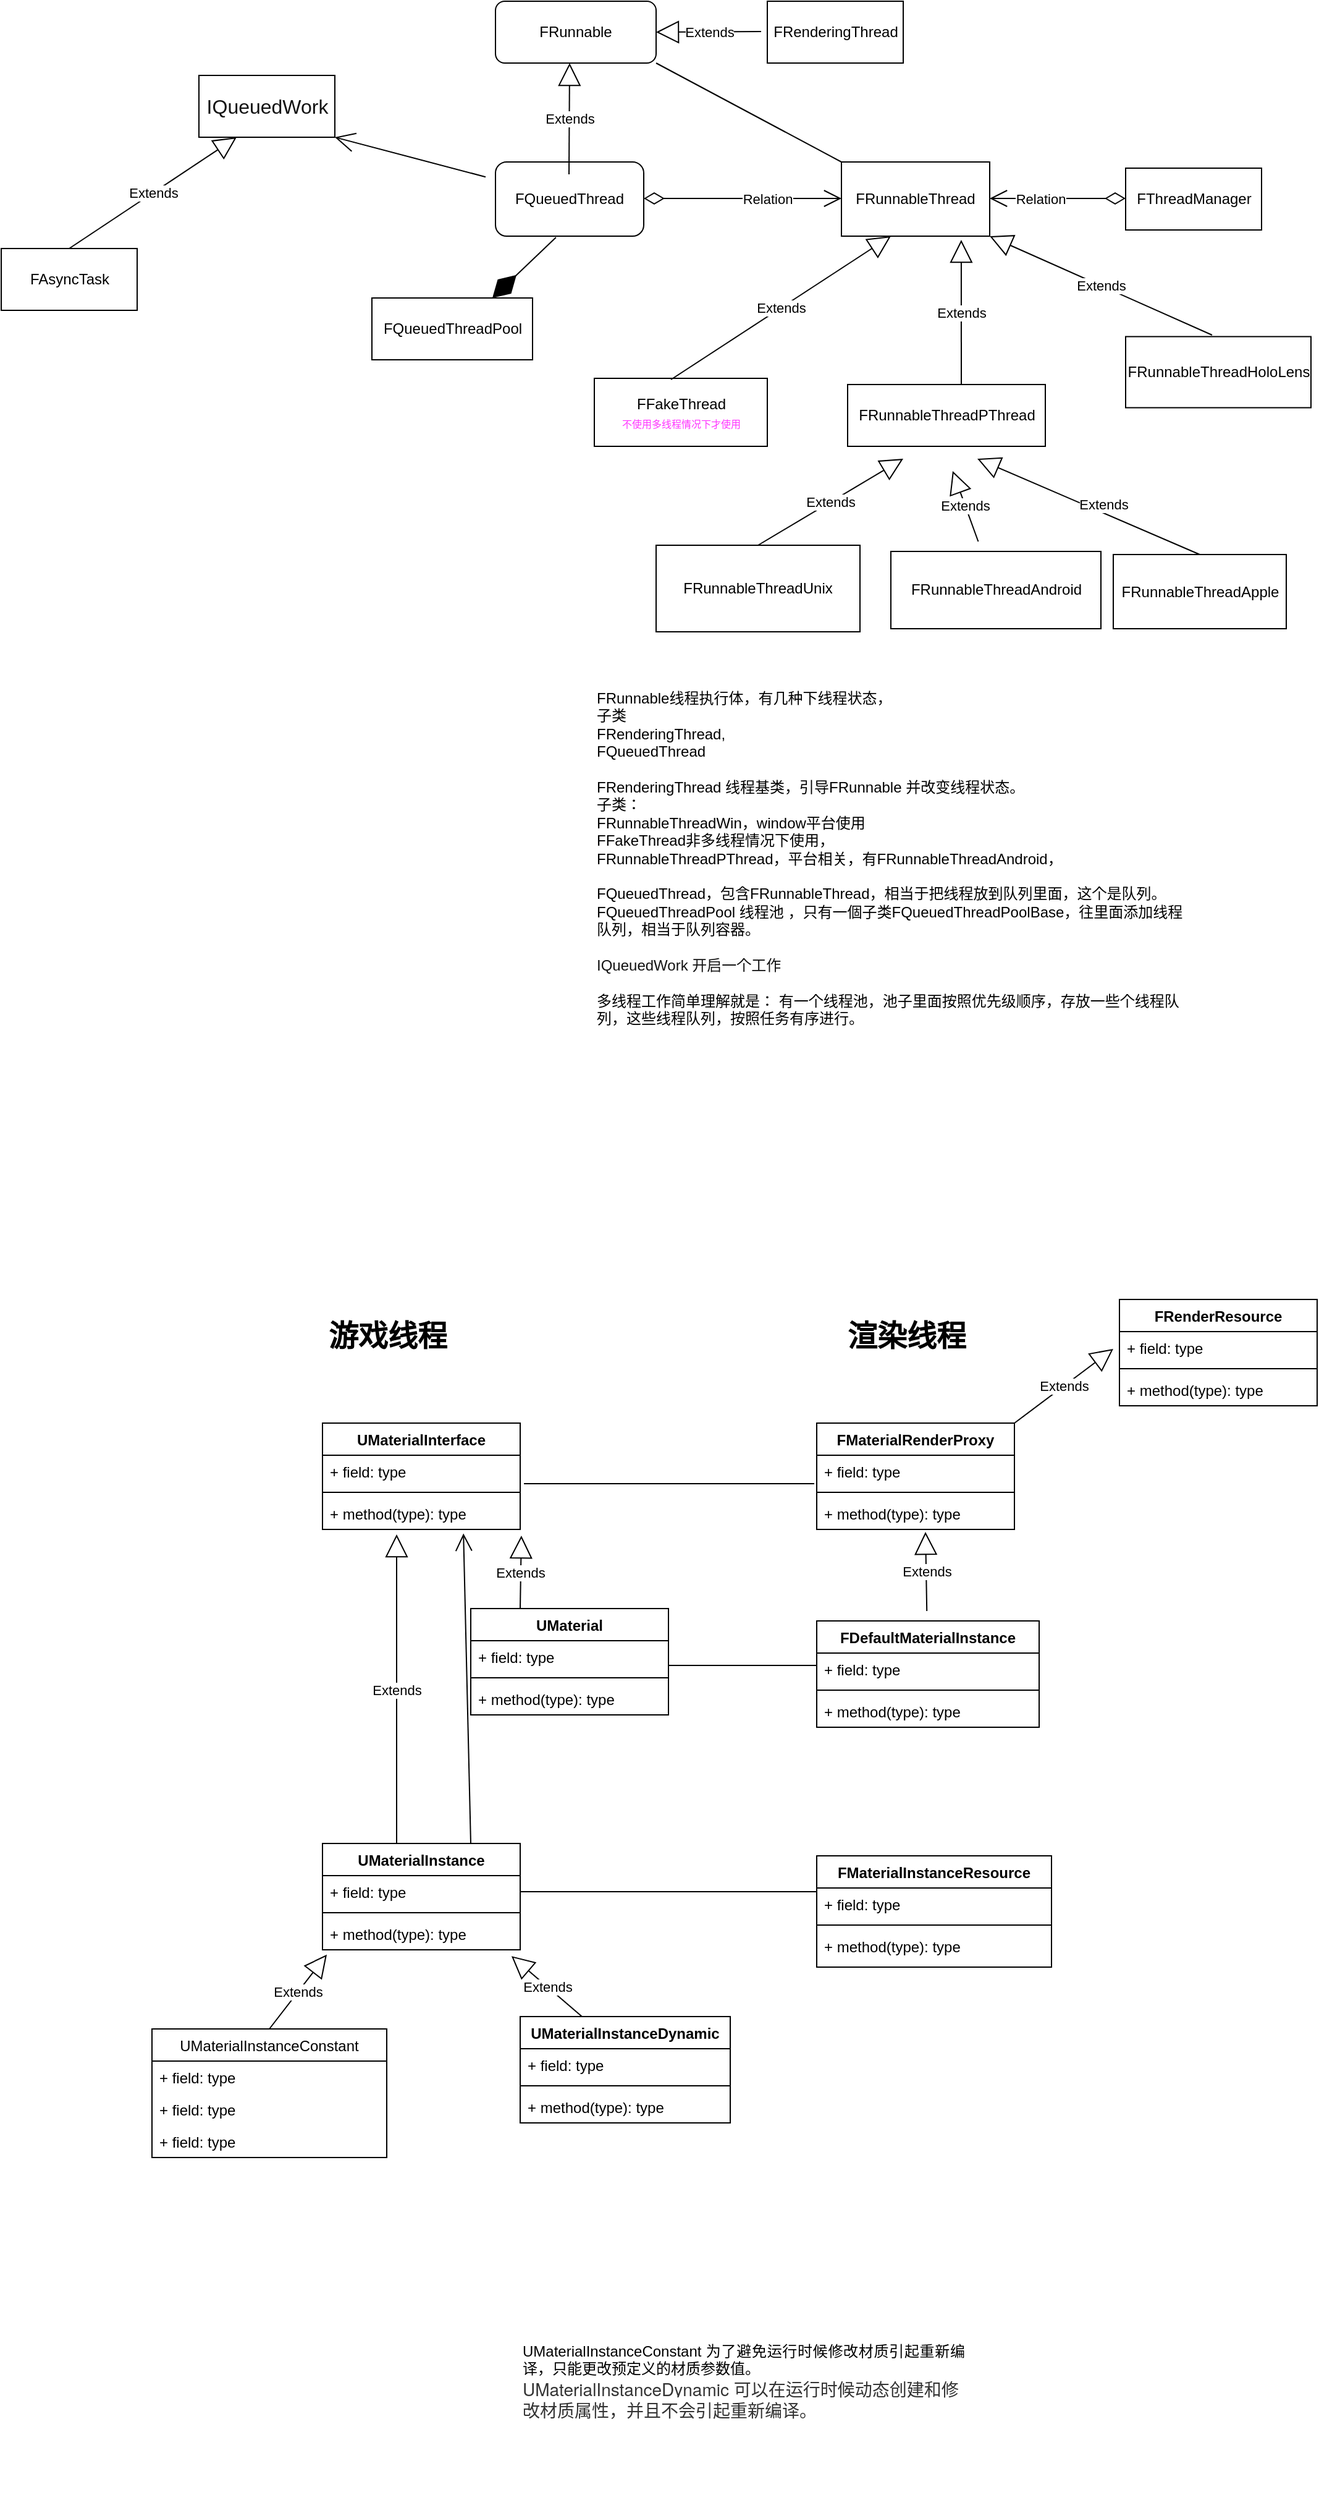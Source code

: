 <mxfile version="15.3.4" type="github">
  <diagram id="5KZ0ZVmHSSi7vN0LWAgk" name="Page-1">
    <mxGraphModel dx="2272" dy="762" grid="1" gridSize="10" guides="1" tooltips="1" connect="1" arrows="1" fold="1" page="1" pageScale="1" pageWidth="850" pageHeight="1100" math="0" shadow="0">
      <root>
        <mxCell id="0" />
        <mxCell id="1" parent="0" />
        <mxCell id="Va2hPkyqXW4dqxcvswAF-1" value="FRunnable" style="rounded=1;whiteSpace=wrap;html=1;hachureGap=4;pointerEvents=0;" parent="1" vertex="1">
          <mxGeometry x="130" y="50" width="130" height="50" as="geometry" />
        </mxCell>
        <mxCell id="pEPiHS6GOgjcZePiM0A9-30" style="edgeStyle=none;curved=1;rounded=0;orthogonalLoop=1;jettySize=auto;html=1;entryX=1;entryY=1;entryDx=0;entryDy=0;endArrow=open;startSize=14;endSize=14;sourcePerimeterSpacing=8;targetPerimeterSpacing=8;" parent="1" source="Va2hPkyqXW4dqxcvswAF-3" target="pEPiHS6GOgjcZePiM0A9-26" edge="1">
          <mxGeometry relative="1" as="geometry" />
        </mxCell>
        <mxCell id="Va2hPkyqXW4dqxcvswAF-3" value="FQueuedThread" style="whiteSpace=wrap;html=1;rounded=1;hachureGap=4;" parent="1" vertex="1">
          <mxGeometry x="130" y="180" width="120" height="60" as="geometry" />
        </mxCell>
        <mxCell id="Va2hPkyqXW4dqxcvswAF-14" value="FRunnableThread" style="rounded=0;whiteSpace=wrap;html=1;hachureGap=4;pointerEvents=0;" parent="1" vertex="1">
          <mxGeometry x="410" y="180" width="120" height="60" as="geometry" />
        </mxCell>
        <mxCell id="Va2hPkyqXW4dqxcvswAF-22" value="Relation" style="endArrow=open;html=1;endSize=12;startArrow=diamondThin;startSize=14;startFill=0;edgeStyle=orthogonalEdgeStyle;sourcePerimeterSpacing=8;targetPerimeterSpacing=8;" parent="1" edge="1">
          <mxGeometry x="0.25" relative="1" as="geometry">
            <mxPoint x="250" y="209.5" as="sourcePoint" />
            <mxPoint x="410" y="209.5" as="targetPoint" />
            <mxPoint as="offset" />
          </mxGeometry>
        </mxCell>
        <mxCell id="Va2hPkyqXW4dqxcvswAF-25" value="Extends" style="endArrow=block;endSize=16;endFill=0;html=1;sourcePerimeterSpacing=8;targetPerimeterSpacing=8;" parent="1" edge="1">
          <mxGeometry width="160" relative="1" as="geometry">
            <mxPoint x="189.5" y="190" as="sourcePoint" />
            <mxPoint x="190" y="100" as="targetPoint" />
          </mxGeometry>
        </mxCell>
        <mxCell id="Va2hPkyqXW4dqxcvswAF-27" value="Extends" style="endArrow=block;endSize=16;endFill=0;html=1;sourcePerimeterSpacing=8;targetPerimeterSpacing=8;entryX=1;entryY=0.5;entryDx=0;entryDy=0;" parent="1" target="Va2hPkyqXW4dqxcvswAF-1" edge="1">
          <mxGeometry width="160" relative="1" as="geometry">
            <mxPoint x="345" y="74.5" as="sourcePoint" />
            <mxPoint x="505" y="74.5" as="targetPoint" />
          </mxGeometry>
        </mxCell>
        <mxCell id="Va2hPkyqXW4dqxcvswAF-28" value="FRenderingThread" style="html=1;hachureGap=4;pointerEvents=0;" parent="1" vertex="1">
          <mxGeometry x="350" y="50" width="110" height="50" as="geometry" />
        </mxCell>
        <mxCell id="Va2hPkyqXW4dqxcvswAF-29" value="FRunnable线程执行体，有几种下线程状态，&lt;br&gt;子类&lt;br&gt;FRenderingThread,&lt;br&gt;&lt;span style=&quot;text-align: center&quot;&gt;FQueuedThread&lt;/span&gt;&lt;br&gt;&lt;br&gt;&lt;span style=&quot;text-align: center&quot;&gt;FRenderingThread 线程基类，引导FRunnable 并改变线程状态。&lt;br&gt;子类：&lt;br&gt;FRunnableThreadWin，&lt;/span&gt;&lt;span style=&quot;text-align: center&quot;&gt;window平台使用&lt;/span&gt;&lt;span style=&quot;text-align: center&quot;&gt;&lt;br&gt;&lt;/span&gt;&lt;span style=&quot;text-align: center&quot;&gt;FFakeThread非多线程情况下使用，&lt;br&gt;&lt;/span&gt;&lt;span style=&quot;text-align: center&quot;&gt;FRunnableThreadPThread，平台相关，有&lt;/span&gt;&lt;span style=&quot;text-align: center&quot;&gt;FRunnableThreadAndroid&lt;/span&gt;&lt;span style=&quot;text-align: center&quot;&gt;，&lt;br&gt;&lt;br&gt;&lt;/span&gt;&lt;span style=&quot;text-align: center&quot;&gt;FQueuedThread，包含FRunnableThread，相当于把线程放到队列里面，这个是队列。&lt;/span&gt;&lt;span style=&quot;text-align: center&quot;&gt;&lt;br&gt;&lt;/span&gt;&lt;span style=&quot;text-align: center&quot;&gt;FQueuedThreadPool 线程池 ，只有一個子类FQueuedThreadPoolBase，往里面添加线程队列，相当于队列容器。&lt;br&gt;&lt;br&gt;&lt;/span&gt;&lt;span style=&quot;color: rgb(18 , 18 , 18) ; font-family: , &amp;#34;blinkmacsystemfont&amp;#34; , &amp;#34;helvetica neue&amp;#34; , &amp;#34;pingfang sc&amp;#34; , &amp;#34;microsoft yahei&amp;#34; , &amp;#34;source han sans sc&amp;#34; , &amp;#34;noto sans cjk sc&amp;#34; , &amp;#34;wenquanyi micro hei&amp;#34; , sans-serif ; background-color: rgb(255 , 255 , 255)&quot;&gt;&lt;font style=&quot;font-size: 12px&quot;&gt;IQueuedWork 开启一个工作&lt;/font&gt;&lt;/span&gt;&lt;span style=&quot;text-align: center&quot;&gt;&lt;br&gt;&lt;br&gt;多线程工作简单理解就是： 有一个线程池，池子里面按照优先级顺序，存放一些个线程队列，这些线程队列，按照任务有序进行。&lt;br&gt;&amp;nbsp;&lt;br&gt;&lt;/span&gt;&lt;span style=&quot;color: rgba(0 , 0 , 0 , 0) ; font-family: monospace ; font-size: 0px&quot;&gt;%3CmxGraphModel%3E%3Croot%3E%3CmxCell%20id%3D%220%22%2F%3E%3CmxCell%20id%3D%221%22%20parent%3D%220%22%2F%3E%3CmxCell%20id%3D%222%22%20value%3D%221%22%20style%3D%22endArrow%3Dopen%3Bhtml%3D1%3BendSize%3D12%3BstartArrow%3DdiamondThin%3BstartSize%3D14%3BstartFill%3D1%3BedgeStyle%3DorthogonalEdgeStyle%3Balign%3Dleft%3BverticalAlign%3Dbottom%3BsourcePerimeterSpacing%3D8%3BtargetPerimeterSpacing%3D8%3B%22%20edge%3D%221%22%20parent%3D%221%22%3E%3CmxGeometry%20x%3D%22-1%22%20y%3D%223%22%20relative%3D%221%22%20as%3D%22geometry%22%3E%3CmxPoint%20x%3D%2280%22%20y%3D%22290%22%20as%3D%22sourcePoint%22%2F%3E%3CmxPoint%20x%3D%22240%22%20y%3D%22290%22%20as%3D%22targetPoint%22%2F%3E%3C%2FmxGeometry%3E%3C%2FmxCell%3E%3C%2Froot%3E%3C%2FmxGraphModel%3E&lt;/span&gt;&lt;span style=&quot;text-align: center&quot;&gt;&lt;br&gt;&lt;/span&gt;" style="text;html=1;strokeColor=none;fillColor=none;align=left;verticalAlign=top;whiteSpace=wrap;rounded=0;hachureGap=4;pointerEvents=0;horizontal=1;" parent="1" vertex="1">
          <mxGeometry x="210" y="600" width="480" height="290" as="geometry" />
        </mxCell>
        <mxCell id="Va2hPkyqXW4dqxcvswAF-31" value="" style="endArrow=none;html=1;startSize=14;endSize=14;sourcePerimeterSpacing=8;targetPerimeterSpacing=8;exitX=0;exitY=0;exitDx=0;exitDy=0;" parent="1" source="Va2hPkyqXW4dqxcvswAF-14" edge="1">
          <mxGeometry width="50" height="50" relative="1" as="geometry">
            <mxPoint x="330" y="170" as="sourcePoint" />
            <mxPoint x="260" y="100" as="targetPoint" />
          </mxGeometry>
        </mxCell>
        <mxCell id="pEPiHS6GOgjcZePiM0A9-2" value="FThreadManager" style="html=1;hachureGap=4;pointerEvents=0;align=center;verticalAlign=middle;" parent="1" vertex="1">
          <mxGeometry x="640" y="185" width="110" height="50" as="geometry" />
        </mxCell>
        <mxCell id="pEPiHS6GOgjcZePiM0A9-3" value="&lt;span&gt;FRunnableThreadUnix&lt;/span&gt;" style="whiteSpace=wrap;html=1;rounded=0;hachureGap=4;" parent="1" vertex="1">
          <mxGeometry x="260" y="490" width="165" height="70" as="geometry" />
        </mxCell>
        <mxCell id="pEPiHS6GOgjcZePiM0A9-6" value="Extends" style="endArrow=block;endSize=16;endFill=0;html=1;sourcePerimeterSpacing=8;targetPerimeterSpacing=8;entryX=0.5;entryY=1;entryDx=0;entryDy=0;exitX=0.5;exitY=0;exitDx=0;exitDy=0;" parent="1" source="pEPiHS6GOgjcZePiM0A9-3" edge="1">
          <mxGeometry width="160" relative="1" as="geometry">
            <mxPoint x="330" y="470" as="sourcePoint" />
            <mxPoint x="460" y="420" as="targetPoint" />
          </mxGeometry>
        </mxCell>
        <mxCell id="pEPiHS6GOgjcZePiM0A9-7" value="FFakeThread&lt;br&gt;&lt;font style=&quot;font-size: 8px&quot; color=&quot;#ff33ff&quot;&gt;不使用多线程情况下才使用&lt;/font&gt;" style="html=1;hachureGap=4;pointerEvents=0;align=center;verticalAlign=middle;" parent="1" vertex="1">
          <mxGeometry x="210" y="355" width="140" height="55" as="geometry" />
        </mxCell>
        <mxCell id="pEPiHS6GOgjcZePiM0A9-8" value="Extends" style="endArrow=block;endSize=16;endFill=0;html=1;sourcePerimeterSpacing=8;targetPerimeterSpacing=8;exitX=0.443;exitY=0.018;exitDx=0;exitDy=0;entryX=0;entryY=1;entryDx=0;entryDy=0;exitPerimeter=0;" parent="1" source="pEPiHS6GOgjcZePiM0A9-7" edge="1">
          <mxGeometry width="160" relative="1" as="geometry">
            <mxPoint x="370" y="322.5" as="sourcePoint" />
            <mxPoint x="450" y="240" as="targetPoint" />
          </mxGeometry>
        </mxCell>
        <mxCell id="pEPiHS6GOgjcZePiM0A9-9" value="FRunnableThreadAndroid" style="html=1;hachureGap=4;pointerEvents=0;align=center;verticalAlign=middle;" parent="1" vertex="1">
          <mxGeometry x="450" y="495" width="170" height="62.5" as="geometry" />
        </mxCell>
        <mxCell id="pEPiHS6GOgjcZePiM0A9-10" value="Extends" style="endArrow=block;endSize=16;endFill=0;html=1;sourcePerimeterSpacing=8;targetPerimeterSpacing=8;" parent="1" source="pEPiHS6GOgjcZePiM0A9-9" edge="1">
          <mxGeometry width="160" relative="1" as="geometry">
            <mxPoint x="640" y="503" as="sourcePoint" />
            <mxPoint x="500" y="430" as="targetPoint" />
          </mxGeometry>
        </mxCell>
        <mxCell id="pEPiHS6GOgjcZePiM0A9-11" value="FRunnableThreadApple" style="html=1;hachureGap=4;pointerEvents=0;align=center;verticalAlign=middle;" parent="1" vertex="1">
          <mxGeometry x="630" y="497.5" width="140" height="60" as="geometry" />
        </mxCell>
        <mxCell id="pEPiHS6GOgjcZePiM0A9-12" value="Extends" style="endArrow=block;endSize=16;endFill=0;html=1;sourcePerimeterSpacing=8;targetPerimeterSpacing=8;exitX=0.5;exitY=0;exitDx=0;exitDy=0;entryX=1;entryY=1;entryDx=0;entryDy=0;" parent="1" source="pEPiHS6GOgjcZePiM0A9-11" edge="1">
          <mxGeometry x="-0.109" y="-6" width="160" relative="1" as="geometry">
            <mxPoint x="790" y="570" as="sourcePoint" />
            <mxPoint x="520" y="420" as="targetPoint" />
            <mxPoint as="offset" />
          </mxGeometry>
        </mxCell>
        <mxCell id="pEPiHS6GOgjcZePiM0A9-15" value="FRunnableThreadPThread" style="html=1;hachureGap=4;pointerEvents=0;align=center;verticalAlign=middle;" parent="1" vertex="1">
          <mxGeometry x="415" y="360" width="160" height="50" as="geometry" />
        </mxCell>
        <mxCell id="pEPiHS6GOgjcZePiM0A9-16" value="Extends" style="endArrow=block;endSize=16;endFill=0;html=1;sourcePerimeterSpacing=8;targetPerimeterSpacing=8;entryX=0.808;entryY=1.05;entryDx=0;entryDy=0;entryPerimeter=0;exitX=0.575;exitY=0;exitDx=0;exitDy=0;exitPerimeter=0;" parent="1" source="pEPiHS6GOgjcZePiM0A9-15" target="Va2hPkyqXW4dqxcvswAF-14" edge="1">
          <mxGeometry width="160" relative="1" as="geometry">
            <mxPoint x="520" y="360" as="sourcePoint" />
            <mxPoint x="680" y="360" as="targetPoint" />
          </mxGeometry>
        </mxCell>
        <mxCell id="pEPiHS6GOgjcZePiM0A9-17" value="FRunnableThreadHoloLens" style="html=1;hachureGap=4;pointerEvents=0;align=center;verticalAlign=middle;" parent="1" vertex="1">
          <mxGeometry x="640" y="321.25" width="150" height="57.5" as="geometry" />
        </mxCell>
        <mxCell id="pEPiHS6GOgjcZePiM0A9-18" value="Extends" style="endArrow=block;endSize=16;endFill=0;html=1;sourcePerimeterSpacing=8;targetPerimeterSpacing=8;entryX=1;entryY=1;entryDx=0;entryDy=0;" parent="1" target="Va2hPkyqXW4dqxcvswAF-14" edge="1">
          <mxGeometry width="160" relative="1" as="geometry">
            <mxPoint x="710" y="320" as="sourcePoint" />
            <mxPoint x="845" y="310" as="targetPoint" />
          </mxGeometry>
        </mxCell>
        <mxCell id="pEPiHS6GOgjcZePiM0A9-19" value="Relation" style="endArrow=open;html=1;endSize=12;startArrow=diamondThin;startSize=14;startFill=0;edgeStyle=orthogonalEdgeStyle;sourcePerimeterSpacing=8;targetPerimeterSpacing=8;" parent="1" edge="1">
          <mxGeometry x="0.25" relative="1" as="geometry">
            <mxPoint x="640" y="209.5" as="sourcePoint" />
            <mxPoint x="530" y="209.5" as="targetPoint" />
            <mxPoint as="offset" />
          </mxGeometry>
        </mxCell>
        <mxCell id="pEPiHS6GOgjcZePiM0A9-21" value="&lt;span&gt;FQueuedThreadPool&lt;/span&gt;" style="html=1;hachureGap=4;pointerEvents=0;align=center;verticalAlign=middle;" parent="1" vertex="1">
          <mxGeometry x="30" y="290" width="130" height="50" as="geometry" />
        </mxCell>
        <mxCell id="pEPiHS6GOgjcZePiM0A9-25" value="" style="endArrow=diamondThin;endFill=1;endSize=24;html=1;sourcePerimeterSpacing=8;targetPerimeterSpacing=8;exitX=0.408;exitY=1.017;exitDx=0;exitDy=0;exitPerimeter=0;entryX=0.75;entryY=0;entryDx=0;entryDy=0;" parent="1" source="Va2hPkyqXW4dqxcvswAF-3" target="pEPiHS6GOgjcZePiM0A9-21" edge="1">
          <mxGeometry width="160" relative="1" as="geometry">
            <mxPoint x="340" y="390" as="sourcePoint" />
            <mxPoint x="160" y="300" as="targetPoint" />
          </mxGeometry>
        </mxCell>
        <mxCell id="pEPiHS6GOgjcZePiM0A9-26" value="&lt;span style=&quot;color: rgb(18 , 18 , 18) ; font-family: , &amp;#34;blinkmacsystemfont&amp;#34; , &amp;#34;helvetica neue&amp;#34; , &amp;#34;pingfang sc&amp;#34; , &amp;#34;microsoft yahei&amp;#34; , &amp;#34;source han sans sc&amp;#34; , &amp;#34;noto sans cjk sc&amp;#34; , &amp;#34;wenquanyi micro hei&amp;#34; , sans-serif ; font-size: medium ; background-color: rgb(255 , 255 , 255)&quot;&gt;IQueuedWork&lt;/span&gt;" style="html=1;hachureGap=4;pointerEvents=0;align=center;verticalAlign=middle;" parent="1" vertex="1">
          <mxGeometry x="-110" y="110" width="110" height="50" as="geometry" />
        </mxCell>
        <mxCell id="pEPiHS6GOgjcZePiM0A9-32" value="Extends" style="endArrow=block;endSize=16;endFill=0;html=1;sourcePerimeterSpacing=8;targetPerimeterSpacing=8;exitX=0.5;exitY=0;exitDx=0;exitDy=0;" parent="1" source="pEPiHS6GOgjcZePiM0A9-33" edge="1">
          <mxGeometry width="160" relative="1" as="geometry">
            <mxPoint x="-80" y="250" as="sourcePoint" />
            <mxPoint x="-79.5" y="160" as="targetPoint" />
          </mxGeometry>
        </mxCell>
        <mxCell id="pEPiHS6GOgjcZePiM0A9-33" value="FAsyncTask" style="html=1;hachureGap=4;pointerEvents=0;align=center;verticalAlign=middle;" parent="1" vertex="1">
          <mxGeometry x="-270" y="250" width="110" height="50" as="geometry" />
        </mxCell>
        <mxCell id="XRlXTRx07mgb5d2Z1sQN-3" value="Extends" style="endArrow=block;endSize=16;endFill=0;html=1;sourcePerimeterSpacing=8;targetPerimeterSpacing=8;exitX=0.375;exitY=0.019;exitDx=0;exitDy=0;exitPerimeter=0;" edge="1" parent="1" source="XRlXTRx07mgb5d2Z1sQN-5">
          <mxGeometry width="160" relative="1" as="geometry">
            <mxPoint x="50" y="1400" as="sourcePoint" />
            <mxPoint x="50" y="1290" as="targetPoint" />
          </mxGeometry>
        </mxCell>
        <mxCell id="XRlXTRx07mgb5d2Z1sQN-5" value="UMaterialInstance" style="swimlane;fontStyle=1;align=center;verticalAlign=top;childLayout=stackLayout;horizontal=1;startSize=26;horizontalStack=0;resizeParent=1;resizeParentMax=0;resizeLast=0;collapsible=1;marginBottom=0;hachureGap=4;pointerEvents=0;" vertex="1" parent="1">
          <mxGeometry x="-10" y="1540" width="160" height="86" as="geometry" />
        </mxCell>
        <mxCell id="XRlXTRx07mgb5d2Z1sQN-6" value="+ field: type" style="text;strokeColor=none;fillColor=none;align=left;verticalAlign=top;spacingLeft=4;spacingRight=4;overflow=hidden;rotatable=0;points=[[0,0.5],[1,0.5]];portConstraint=eastwest;" vertex="1" parent="XRlXTRx07mgb5d2Z1sQN-5">
          <mxGeometry y="26" width="160" height="26" as="geometry" />
        </mxCell>
        <mxCell id="XRlXTRx07mgb5d2Z1sQN-7" value="" style="line;strokeWidth=1;fillColor=none;align=left;verticalAlign=middle;spacingTop=-1;spacingLeft=3;spacingRight=3;rotatable=0;labelPosition=right;points=[];portConstraint=eastwest;" vertex="1" parent="XRlXTRx07mgb5d2Z1sQN-5">
          <mxGeometry y="52" width="160" height="8" as="geometry" />
        </mxCell>
        <mxCell id="XRlXTRx07mgb5d2Z1sQN-8" value="+ method(type): type" style="text;strokeColor=none;fillColor=none;align=left;verticalAlign=top;spacingLeft=4;spacingRight=4;overflow=hidden;rotatable=0;points=[[0,0.5],[1,0.5]];portConstraint=eastwest;" vertex="1" parent="XRlXTRx07mgb5d2Z1sQN-5">
          <mxGeometry y="60" width="160" height="26" as="geometry" />
        </mxCell>
        <mxCell id="XRlXTRx07mgb5d2Z1sQN-10" value="UMaterial" style="swimlane;fontStyle=1;align=center;verticalAlign=top;childLayout=stackLayout;horizontal=1;startSize=26;horizontalStack=0;resizeParent=1;resizeParentMax=0;resizeLast=0;collapsible=1;marginBottom=0;hachureGap=4;pointerEvents=0;" vertex="1" parent="1">
          <mxGeometry x="110" y="1350" width="160" height="86" as="geometry" />
        </mxCell>
        <mxCell id="XRlXTRx07mgb5d2Z1sQN-11" value="+ field: type" style="text;strokeColor=none;fillColor=none;align=left;verticalAlign=top;spacingLeft=4;spacingRight=4;overflow=hidden;rotatable=0;points=[[0,0.5],[1,0.5]];portConstraint=eastwest;" vertex="1" parent="XRlXTRx07mgb5d2Z1sQN-10">
          <mxGeometry y="26" width="160" height="26" as="geometry" />
        </mxCell>
        <mxCell id="XRlXTRx07mgb5d2Z1sQN-12" value="" style="line;strokeWidth=1;fillColor=none;align=left;verticalAlign=middle;spacingTop=-1;spacingLeft=3;spacingRight=3;rotatable=0;labelPosition=right;points=[];portConstraint=eastwest;" vertex="1" parent="XRlXTRx07mgb5d2Z1sQN-10">
          <mxGeometry y="52" width="160" height="8" as="geometry" />
        </mxCell>
        <mxCell id="XRlXTRx07mgb5d2Z1sQN-13" value="+ method(type): type" style="text;strokeColor=none;fillColor=none;align=left;verticalAlign=top;spacingLeft=4;spacingRight=4;overflow=hidden;rotatable=0;points=[[0,0.5],[1,0.5]];portConstraint=eastwest;" vertex="1" parent="XRlXTRx07mgb5d2Z1sQN-10">
          <mxGeometry y="60" width="160" height="26" as="geometry" />
        </mxCell>
        <mxCell id="XRlXTRx07mgb5d2Z1sQN-14" value="UMaterialInterface" style="swimlane;fontStyle=1;align=center;verticalAlign=top;childLayout=stackLayout;horizontal=1;startSize=26;horizontalStack=0;resizeParent=1;resizeParentMax=0;resizeLast=0;collapsible=1;marginBottom=0;hachureGap=4;pointerEvents=0;" vertex="1" parent="1">
          <mxGeometry x="-10" y="1200" width="160" height="86" as="geometry" />
        </mxCell>
        <mxCell id="XRlXTRx07mgb5d2Z1sQN-15" value="+ field: type" style="text;strokeColor=none;fillColor=none;align=left;verticalAlign=top;spacingLeft=4;spacingRight=4;overflow=hidden;rotatable=0;points=[[0,0.5],[1,0.5]];portConstraint=eastwest;" vertex="1" parent="XRlXTRx07mgb5d2Z1sQN-14">
          <mxGeometry y="26" width="160" height="26" as="geometry" />
        </mxCell>
        <mxCell id="XRlXTRx07mgb5d2Z1sQN-16" value="" style="line;strokeWidth=1;fillColor=none;align=left;verticalAlign=middle;spacingTop=-1;spacingLeft=3;spacingRight=3;rotatable=0;labelPosition=right;points=[];portConstraint=eastwest;" vertex="1" parent="XRlXTRx07mgb5d2Z1sQN-14">
          <mxGeometry y="52" width="160" height="8" as="geometry" />
        </mxCell>
        <mxCell id="XRlXTRx07mgb5d2Z1sQN-17" value="+ method(type): type" style="text;strokeColor=none;fillColor=none;align=left;verticalAlign=top;spacingLeft=4;spacingRight=4;overflow=hidden;rotatable=0;points=[[0,0.5],[1,0.5]];portConstraint=eastwest;" vertex="1" parent="XRlXTRx07mgb5d2Z1sQN-14">
          <mxGeometry y="60" width="160" height="26" as="geometry" />
        </mxCell>
        <mxCell id="XRlXTRx07mgb5d2Z1sQN-19" value="Extends" style="endArrow=block;endSize=16;endFill=0;html=1;sourcePerimeterSpacing=8;targetPerimeterSpacing=8;exitX=0.25;exitY=0;exitDx=0;exitDy=0;entryX=1.006;entryY=1.192;entryDx=0;entryDy=0;entryPerimeter=0;" edge="1" parent="1" source="XRlXTRx07mgb5d2Z1sQN-10" target="XRlXTRx07mgb5d2Z1sQN-17">
          <mxGeometry width="160" relative="1" as="geometry">
            <mxPoint x="-210" y="1300" as="sourcePoint" />
            <mxPoint x="-10" y="1290" as="targetPoint" />
          </mxGeometry>
        </mxCell>
        <mxCell id="XRlXTRx07mgb5d2Z1sQN-21" value="" style="endArrow=open;endFill=1;endSize=12;html=1;sourcePerimeterSpacing=8;targetPerimeterSpacing=8;entryX=0.713;entryY=1.127;entryDx=0;entryDy=0;entryPerimeter=0;exitX=0.75;exitY=0;exitDx=0;exitDy=0;" edge="1" parent="1" source="XRlXTRx07mgb5d2Z1sQN-5" target="XRlXTRx07mgb5d2Z1sQN-17">
          <mxGeometry width="160" relative="1" as="geometry">
            <mxPoint x="90" y="1360" as="sourcePoint" />
            <mxPoint x="250" y="1360" as="targetPoint" />
          </mxGeometry>
        </mxCell>
        <mxCell id="XRlXTRx07mgb5d2Z1sQN-22" value="UMaterialInstanceConstant" style="swimlane;fontStyle=0;childLayout=stackLayout;horizontal=1;startSize=26;fillColor=none;horizontalStack=0;resizeParent=1;resizeParentMax=0;resizeLast=0;collapsible=1;marginBottom=0;hachureGap=4;pointerEvents=0;" vertex="1" parent="1">
          <mxGeometry x="-148" y="1690" width="190" height="104" as="geometry" />
        </mxCell>
        <mxCell id="XRlXTRx07mgb5d2Z1sQN-23" value="+ field: type" style="text;strokeColor=none;fillColor=none;align=left;verticalAlign=top;spacingLeft=4;spacingRight=4;overflow=hidden;rotatable=0;points=[[0,0.5],[1,0.5]];portConstraint=eastwest;" vertex="1" parent="XRlXTRx07mgb5d2Z1sQN-22">
          <mxGeometry y="26" width="190" height="26" as="geometry" />
        </mxCell>
        <mxCell id="XRlXTRx07mgb5d2Z1sQN-24" value="+ field: type" style="text;strokeColor=none;fillColor=none;align=left;verticalAlign=top;spacingLeft=4;spacingRight=4;overflow=hidden;rotatable=0;points=[[0,0.5],[1,0.5]];portConstraint=eastwest;" vertex="1" parent="XRlXTRx07mgb5d2Z1sQN-22">
          <mxGeometry y="52" width="190" height="26" as="geometry" />
        </mxCell>
        <mxCell id="XRlXTRx07mgb5d2Z1sQN-25" value="+ field: type" style="text;strokeColor=none;fillColor=none;align=left;verticalAlign=top;spacingLeft=4;spacingRight=4;overflow=hidden;rotatable=0;points=[[0,0.5],[1,0.5]];portConstraint=eastwest;" vertex="1" parent="XRlXTRx07mgb5d2Z1sQN-22">
          <mxGeometry y="78" width="190" height="26" as="geometry" />
        </mxCell>
        <mxCell id="XRlXTRx07mgb5d2Z1sQN-26" value="Extends" style="endArrow=block;endSize=16;endFill=0;html=1;sourcePerimeterSpacing=8;targetPerimeterSpacing=8;entryX=0.022;entryY=1.149;entryDx=0;entryDy=0;entryPerimeter=0;exitX=0.5;exitY=0;exitDx=0;exitDy=0;" edge="1" parent="1" source="XRlXTRx07mgb5d2Z1sQN-22" target="XRlXTRx07mgb5d2Z1sQN-8">
          <mxGeometry width="160" relative="1" as="geometry">
            <mxPoint x="50" y="1740" as="sourcePoint" />
            <mxPoint x="210" y="1740" as="targetPoint" />
          </mxGeometry>
        </mxCell>
        <mxCell id="XRlXTRx07mgb5d2Z1sQN-27" value="Extends" style="endArrow=block;endSize=16;endFill=0;html=1;sourcePerimeterSpacing=8;targetPerimeterSpacing=8;entryX=0.956;entryY=1.195;entryDx=0;entryDy=0;entryPerimeter=0;" edge="1" parent="1" target="XRlXTRx07mgb5d2Z1sQN-8">
          <mxGeometry width="160" relative="1" as="geometry">
            <mxPoint x="200" y="1680" as="sourcePoint" />
            <mxPoint x="210" y="1740" as="targetPoint" />
          </mxGeometry>
        </mxCell>
        <mxCell id="XRlXTRx07mgb5d2Z1sQN-28" value="UMaterialInstanceDynamic" style="swimlane;fontStyle=1;align=center;verticalAlign=top;childLayout=stackLayout;horizontal=1;startSize=26;horizontalStack=0;resizeParent=1;resizeParentMax=0;resizeLast=0;collapsible=1;marginBottom=0;hachureGap=4;pointerEvents=0;" vertex="1" parent="1">
          <mxGeometry x="150" y="1680" width="170" height="86" as="geometry" />
        </mxCell>
        <mxCell id="XRlXTRx07mgb5d2Z1sQN-29" value="+ field: type" style="text;strokeColor=none;fillColor=none;align=left;verticalAlign=top;spacingLeft=4;spacingRight=4;overflow=hidden;rotatable=0;points=[[0,0.5],[1,0.5]];portConstraint=eastwest;" vertex="1" parent="XRlXTRx07mgb5d2Z1sQN-28">
          <mxGeometry y="26" width="170" height="26" as="geometry" />
        </mxCell>
        <mxCell id="XRlXTRx07mgb5d2Z1sQN-30" value="" style="line;strokeWidth=1;fillColor=none;align=left;verticalAlign=middle;spacingTop=-1;spacingLeft=3;spacingRight=3;rotatable=0;labelPosition=right;points=[];portConstraint=eastwest;" vertex="1" parent="XRlXTRx07mgb5d2Z1sQN-28">
          <mxGeometry y="52" width="170" height="8" as="geometry" />
        </mxCell>
        <mxCell id="XRlXTRx07mgb5d2Z1sQN-31" value="+ method(type): type" style="text;strokeColor=none;fillColor=none;align=left;verticalAlign=top;spacingLeft=4;spacingRight=4;overflow=hidden;rotatable=0;points=[[0,0.5],[1,0.5]];portConstraint=eastwest;" vertex="1" parent="XRlXTRx07mgb5d2Z1sQN-28">
          <mxGeometry y="60" width="170" height="26" as="geometry" />
        </mxCell>
        <mxCell id="XRlXTRx07mgb5d2Z1sQN-32" value="&lt;div style=&quot;text-align: justify&quot;&gt;&lt;span style=&quot;text-align: center&quot;&gt;UMaterialInstanceConstant 为了避免运行时候修改材质引起重新编译，只能更改预定义的材质参数值。&lt;/span&gt;&lt;br&gt;&lt;/div&gt;&lt;span style=&quot;color: rgb(51 , 51 , 51) ; font-family: &amp;#34;pingfang sc&amp;#34; , &amp;#34;microsoft yahei&amp;#34; , &amp;#34;helvetica neue&amp;#34; , &amp;#34;helvetica&amp;#34; , &amp;#34;arial&amp;#34; , sans-serif ; font-size: 14px ; background-color: rgb(255 , 255 , 255)&quot;&gt;UMaterialInstanceDynamic 可以在运行时候动态创建和修改材质属性，并且不会引起重新编译。&lt;/span&gt;" style="text;html=1;strokeColor=none;fillColor=none;align=left;verticalAlign=middle;whiteSpace=wrap;rounded=0;hachureGap=4;pointerEvents=0;" vertex="1" parent="1">
          <mxGeometry x="150" y="1880" width="360" height="190" as="geometry" />
        </mxCell>
        <mxCell id="XRlXTRx07mgb5d2Z1sQN-33" value="&lt;h1&gt;游戏线程&lt;/h1&gt;" style="text;html=1;strokeColor=none;fillColor=none;spacing=5;spacingTop=-20;whiteSpace=wrap;overflow=hidden;rounded=0;hachureGap=4;pointerEvents=0;" vertex="1" parent="1">
          <mxGeometry x="-10" y="1110" width="110" height="40" as="geometry" />
        </mxCell>
        <mxCell id="XRlXTRx07mgb5d2Z1sQN-34" value="&lt;h1&gt;渲染线程&lt;/h1&gt;" style="text;html=1;strokeColor=none;fillColor=none;spacing=5;spacingTop=-20;whiteSpace=wrap;overflow=hidden;rounded=0;hachureGap=4;pointerEvents=0;" vertex="1" parent="1">
          <mxGeometry x="410" y="1110" width="110" height="40" as="geometry" />
        </mxCell>
        <mxCell id="XRlXTRx07mgb5d2Z1sQN-35" value="FMaterialRenderProxy" style="swimlane;fontStyle=1;align=center;verticalAlign=top;childLayout=stackLayout;horizontal=1;startSize=26;horizontalStack=0;resizeParent=1;resizeParentMax=0;resizeLast=0;collapsible=1;marginBottom=0;hachureGap=4;pointerEvents=0;" vertex="1" parent="1">
          <mxGeometry x="390" y="1200" width="160" height="86" as="geometry" />
        </mxCell>
        <mxCell id="XRlXTRx07mgb5d2Z1sQN-36" value="+ field: type" style="text;strokeColor=none;fillColor=none;align=left;verticalAlign=top;spacingLeft=4;spacingRight=4;overflow=hidden;rotatable=0;points=[[0,0.5],[1,0.5]];portConstraint=eastwest;" vertex="1" parent="XRlXTRx07mgb5d2Z1sQN-35">
          <mxGeometry y="26" width="160" height="26" as="geometry" />
        </mxCell>
        <mxCell id="XRlXTRx07mgb5d2Z1sQN-37" value="" style="line;strokeWidth=1;fillColor=none;align=left;verticalAlign=middle;spacingTop=-1;spacingLeft=3;spacingRight=3;rotatable=0;labelPosition=right;points=[];portConstraint=eastwest;" vertex="1" parent="XRlXTRx07mgb5d2Z1sQN-35">
          <mxGeometry y="52" width="160" height="8" as="geometry" />
        </mxCell>
        <mxCell id="XRlXTRx07mgb5d2Z1sQN-38" value="+ method(type): type" style="text;strokeColor=none;fillColor=none;align=left;verticalAlign=top;spacingLeft=4;spacingRight=4;overflow=hidden;rotatable=0;points=[[0,0.5],[1,0.5]];portConstraint=eastwest;" vertex="1" parent="XRlXTRx07mgb5d2Z1sQN-35">
          <mxGeometry y="60" width="160" height="26" as="geometry" />
        </mxCell>
        <mxCell id="XRlXTRx07mgb5d2Z1sQN-39" value="FRenderResource" style="swimlane;fontStyle=1;align=center;verticalAlign=top;childLayout=stackLayout;horizontal=1;startSize=26;horizontalStack=0;resizeParent=1;resizeParentMax=0;resizeLast=0;collapsible=1;marginBottom=0;hachureGap=4;pointerEvents=0;" vertex="1" parent="1">
          <mxGeometry x="635" y="1100" width="160" height="86" as="geometry" />
        </mxCell>
        <mxCell id="XRlXTRx07mgb5d2Z1sQN-40" value="+ field: type" style="text;strokeColor=none;fillColor=none;align=left;verticalAlign=top;spacingLeft=4;spacingRight=4;overflow=hidden;rotatable=0;points=[[0,0.5],[1,0.5]];portConstraint=eastwest;" vertex="1" parent="XRlXTRx07mgb5d2Z1sQN-39">
          <mxGeometry y="26" width="160" height="26" as="geometry" />
        </mxCell>
        <mxCell id="XRlXTRx07mgb5d2Z1sQN-41" value="" style="line;strokeWidth=1;fillColor=none;align=left;verticalAlign=middle;spacingTop=-1;spacingLeft=3;spacingRight=3;rotatable=0;labelPosition=right;points=[];portConstraint=eastwest;" vertex="1" parent="XRlXTRx07mgb5d2Z1sQN-39">
          <mxGeometry y="52" width="160" height="8" as="geometry" />
        </mxCell>
        <mxCell id="XRlXTRx07mgb5d2Z1sQN-42" value="+ method(type): type" style="text;strokeColor=none;fillColor=none;align=left;verticalAlign=top;spacingLeft=4;spacingRight=4;overflow=hidden;rotatable=0;points=[[0,0.5],[1,0.5]];portConstraint=eastwest;" vertex="1" parent="XRlXTRx07mgb5d2Z1sQN-39">
          <mxGeometry y="60" width="160" height="26" as="geometry" />
        </mxCell>
        <mxCell id="XRlXTRx07mgb5d2Z1sQN-43" value="Extends" style="endArrow=block;endSize=16;endFill=0;html=1;sourcePerimeterSpacing=8;targetPerimeterSpacing=8;" edge="1" parent="1">
          <mxGeometry width="160" relative="1" as="geometry">
            <mxPoint x="550" y="1200" as="sourcePoint" />
            <mxPoint x="630" y="1140" as="targetPoint" />
          </mxGeometry>
        </mxCell>
        <mxCell id="XRlXTRx07mgb5d2Z1sQN-44" value="" style="endArrow=none;html=1;startSize=14;endSize=14;sourcePerimeterSpacing=8;targetPerimeterSpacing=8;exitX=1.019;exitY=0.885;exitDx=0;exitDy=0;exitPerimeter=0;" edge="1" parent="1" source="XRlXTRx07mgb5d2Z1sQN-15">
          <mxGeometry width="50" height="50" relative="1" as="geometry">
            <mxPoint x="180" y="1260" as="sourcePoint" />
            <mxPoint x="388" y="1249" as="targetPoint" />
          </mxGeometry>
        </mxCell>
        <mxCell id="XRlXTRx07mgb5d2Z1sQN-45" value="" style="endArrow=none;html=1;startSize=14;endSize=14;sourcePerimeterSpacing=8;targetPerimeterSpacing=8;exitX=1;exitY=0.769;exitDx=0;exitDy=0;exitPerimeter=0;" edge="1" parent="1" source="XRlXTRx07mgb5d2Z1sQN-11">
          <mxGeometry width="50" height="50" relative="1" as="geometry">
            <mxPoint x="450" y="1450" as="sourcePoint" />
            <mxPoint x="390" y="1396" as="targetPoint" />
          </mxGeometry>
        </mxCell>
        <mxCell id="XRlXTRx07mgb5d2Z1sQN-46" value="FDefaultMaterialInstance" style="swimlane;fontStyle=1;align=center;verticalAlign=top;childLayout=stackLayout;horizontal=1;startSize=26;horizontalStack=0;resizeParent=1;resizeParentMax=0;resizeLast=0;collapsible=1;marginBottom=0;hachureGap=4;pointerEvents=0;" vertex="1" parent="1">
          <mxGeometry x="390" y="1360" width="180" height="86" as="geometry">
            <mxRectangle x="390" y="1360" width="170" height="26" as="alternateBounds" />
          </mxGeometry>
        </mxCell>
        <mxCell id="XRlXTRx07mgb5d2Z1sQN-47" value="+ field: type" style="text;strokeColor=none;fillColor=none;align=left;verticalAlign=top;spacingLeft=4;spacingRight=4;overflow=hidden;rotatable=0;points=[[0,0.5],[1,0.5]];portConstraint=eastwest;" vertex="1" parent="XRlXTRx07mgb5d2Z1sQN-46">
          <mxGeometry y="26" width="180" height="26" as="geometry" />
        </mxCell>
        <mxCell id="XRlXTRx07mgb5d2Z1sQN-48" value="" style="line;strokeWidth=1;fillColor=none;align=left;verticalAlign=middle;spacingTop=-1;spacingLeft=3;spacingRight=3;rotatable=0;labelPosition=right;points=[];portConstraint=eastwest;" vertex="1" parent="XRlXTRx07mgb5d2Z1sQN-46">
          <mxGeometry y="52" width="180" height="8" as="geometry" />
        </mxCell>
        <mxCell id="XRlXTRx07mgb5d2Z1sQN-49" value="+ method(type): type" style="text;strokeColor=none;fillColor=none;align=left;verticalAlign=top;spacingLeft=4;spacingRight=4;overflow=hidden;rotatable=0;points=[[0,0.5],[1,0.5]];portConstraint=eastwest;" vertex="1" parent="XRlXTRx07mgb5d2Z1sQN-46">
          <mxGeometry y="60" width="180" height="26" as="geometry" />
        </mxCell>
        <mxCell id="XRlXTRx07mgb5d2Z1sQN-50" value="Extends" style="endArrow=block;endSize=16;endFill=0;html=1;sourcePerimeterSpacing=8;targetPerimeterSpacing=8;entryX=0.55;entryY=1.077;entryDx=0;entryDy=0;entryPerimeter=0;" edge="1" parent="1" source="XRlXTRx07mgb5d2Z1sQN-46" target="XRlXTRx07mgb5d2Z1sQN-38">
          <mxGeometry width="160" relative="1" as="geometry">
            <mxPoint x="390" y="1430" as="sourcePoint" />
            <mxPoint x="465" y="1290" as="targetPoint" />
          </mxGeometry>
        </mxCell>
        <mxCell id="XRlXTRx07mgb5d2Z1sQN-51" value="" style="endArrow=none;html=1;startSize=14;endSize=14;sourcePerimeterSpacing=8;targetPerimeterSpacing=8;exitX=1;exitY=0.5;exitDx=0;exitDy=0;" edge="1" parent="1" source="XRlXTRx07mgb5d2Z1sQN-6">
          <mxGeometry width="50" height="50" relative="1" as="geometry">
            <mxPoint x="450" y="1550" as="sourcePoint" />
            <mxPoint x="390" y="1579" as="targetPoint" />
          </mxGeometry>
        </mxCell>
        <mxCell id="XRlXTRx07mgb5d2Z1sQN-52" value="FMaterialInstanceResource" style="swimlane;fontStyle=1;align=center;verticalAlign=top;childLayout=stackLayout;horizontal=1;startSize=26;horizontalStack=0;resizeParent=1;resizeParentMax=0;resizeLast=0;collapsible=1;marginBottom=0;hachureGap=4;pointerEvents=0;" vertex="1" parent="1">
          <mxGeometry x="390" y="1550" width="190" height="90" as="geometry" />
        </mxCell>
        <mxCell id="XRlXTRx07mgb5d2Z1sQN-53" value="+ field: type" style="text;strokeColor=none;fillColor=none;align=left;verticalAlign=top;spacingLeft=4;spacingRight=4;overflow=hidden;rotatable=0;points=[[0,0.5],[1,0.5]];portConstraint=eastwest;" vertex="1" parent="XRlXTRx07mgb5d2Z1sQN-52">
          <mxGeometry y="26" width="190" height="26" as="geometry" />
        </mxCell>
        <mxCell id="XRlXTRx07mgb5d2Z1sQN-54" value="" style="line;strokeWidth=1;fillColor=none;align=left;verticalAlign=middle;spacingTop=-1;spacingLeft=3;spacingRight=3;rotatable=0;labelPosition=right;points=[];portConstraint=eastwest;" vertex="1" parent="XRlXTRx07mgb5d2Z1sQN-52">
          <mxGeometry y="52" width="190" height="8" as="geometry" />
        </mxCell>
        <mxCell id="XRlXTRx07mgb5d2Z1sQN-55" value="+ method(type): type" style="text;strokeColor=none;fillColor=none;align=left;verticalAlign=top;spacingLeft=4;spacingRight=4;overflow=hidden;rotatable=0;points=[[0,0.5],[1,0.5]];portConstraint=eastwest;" vertex="1" parent="XRlXTRx07mgb5d2Z1sQN-52">
          <mxGeometry y="60" width="190" height="30" as="geometry" />
        </mxCell>
      </root>
    </mxGraphModel>
  </diagram>
</mxfile>
